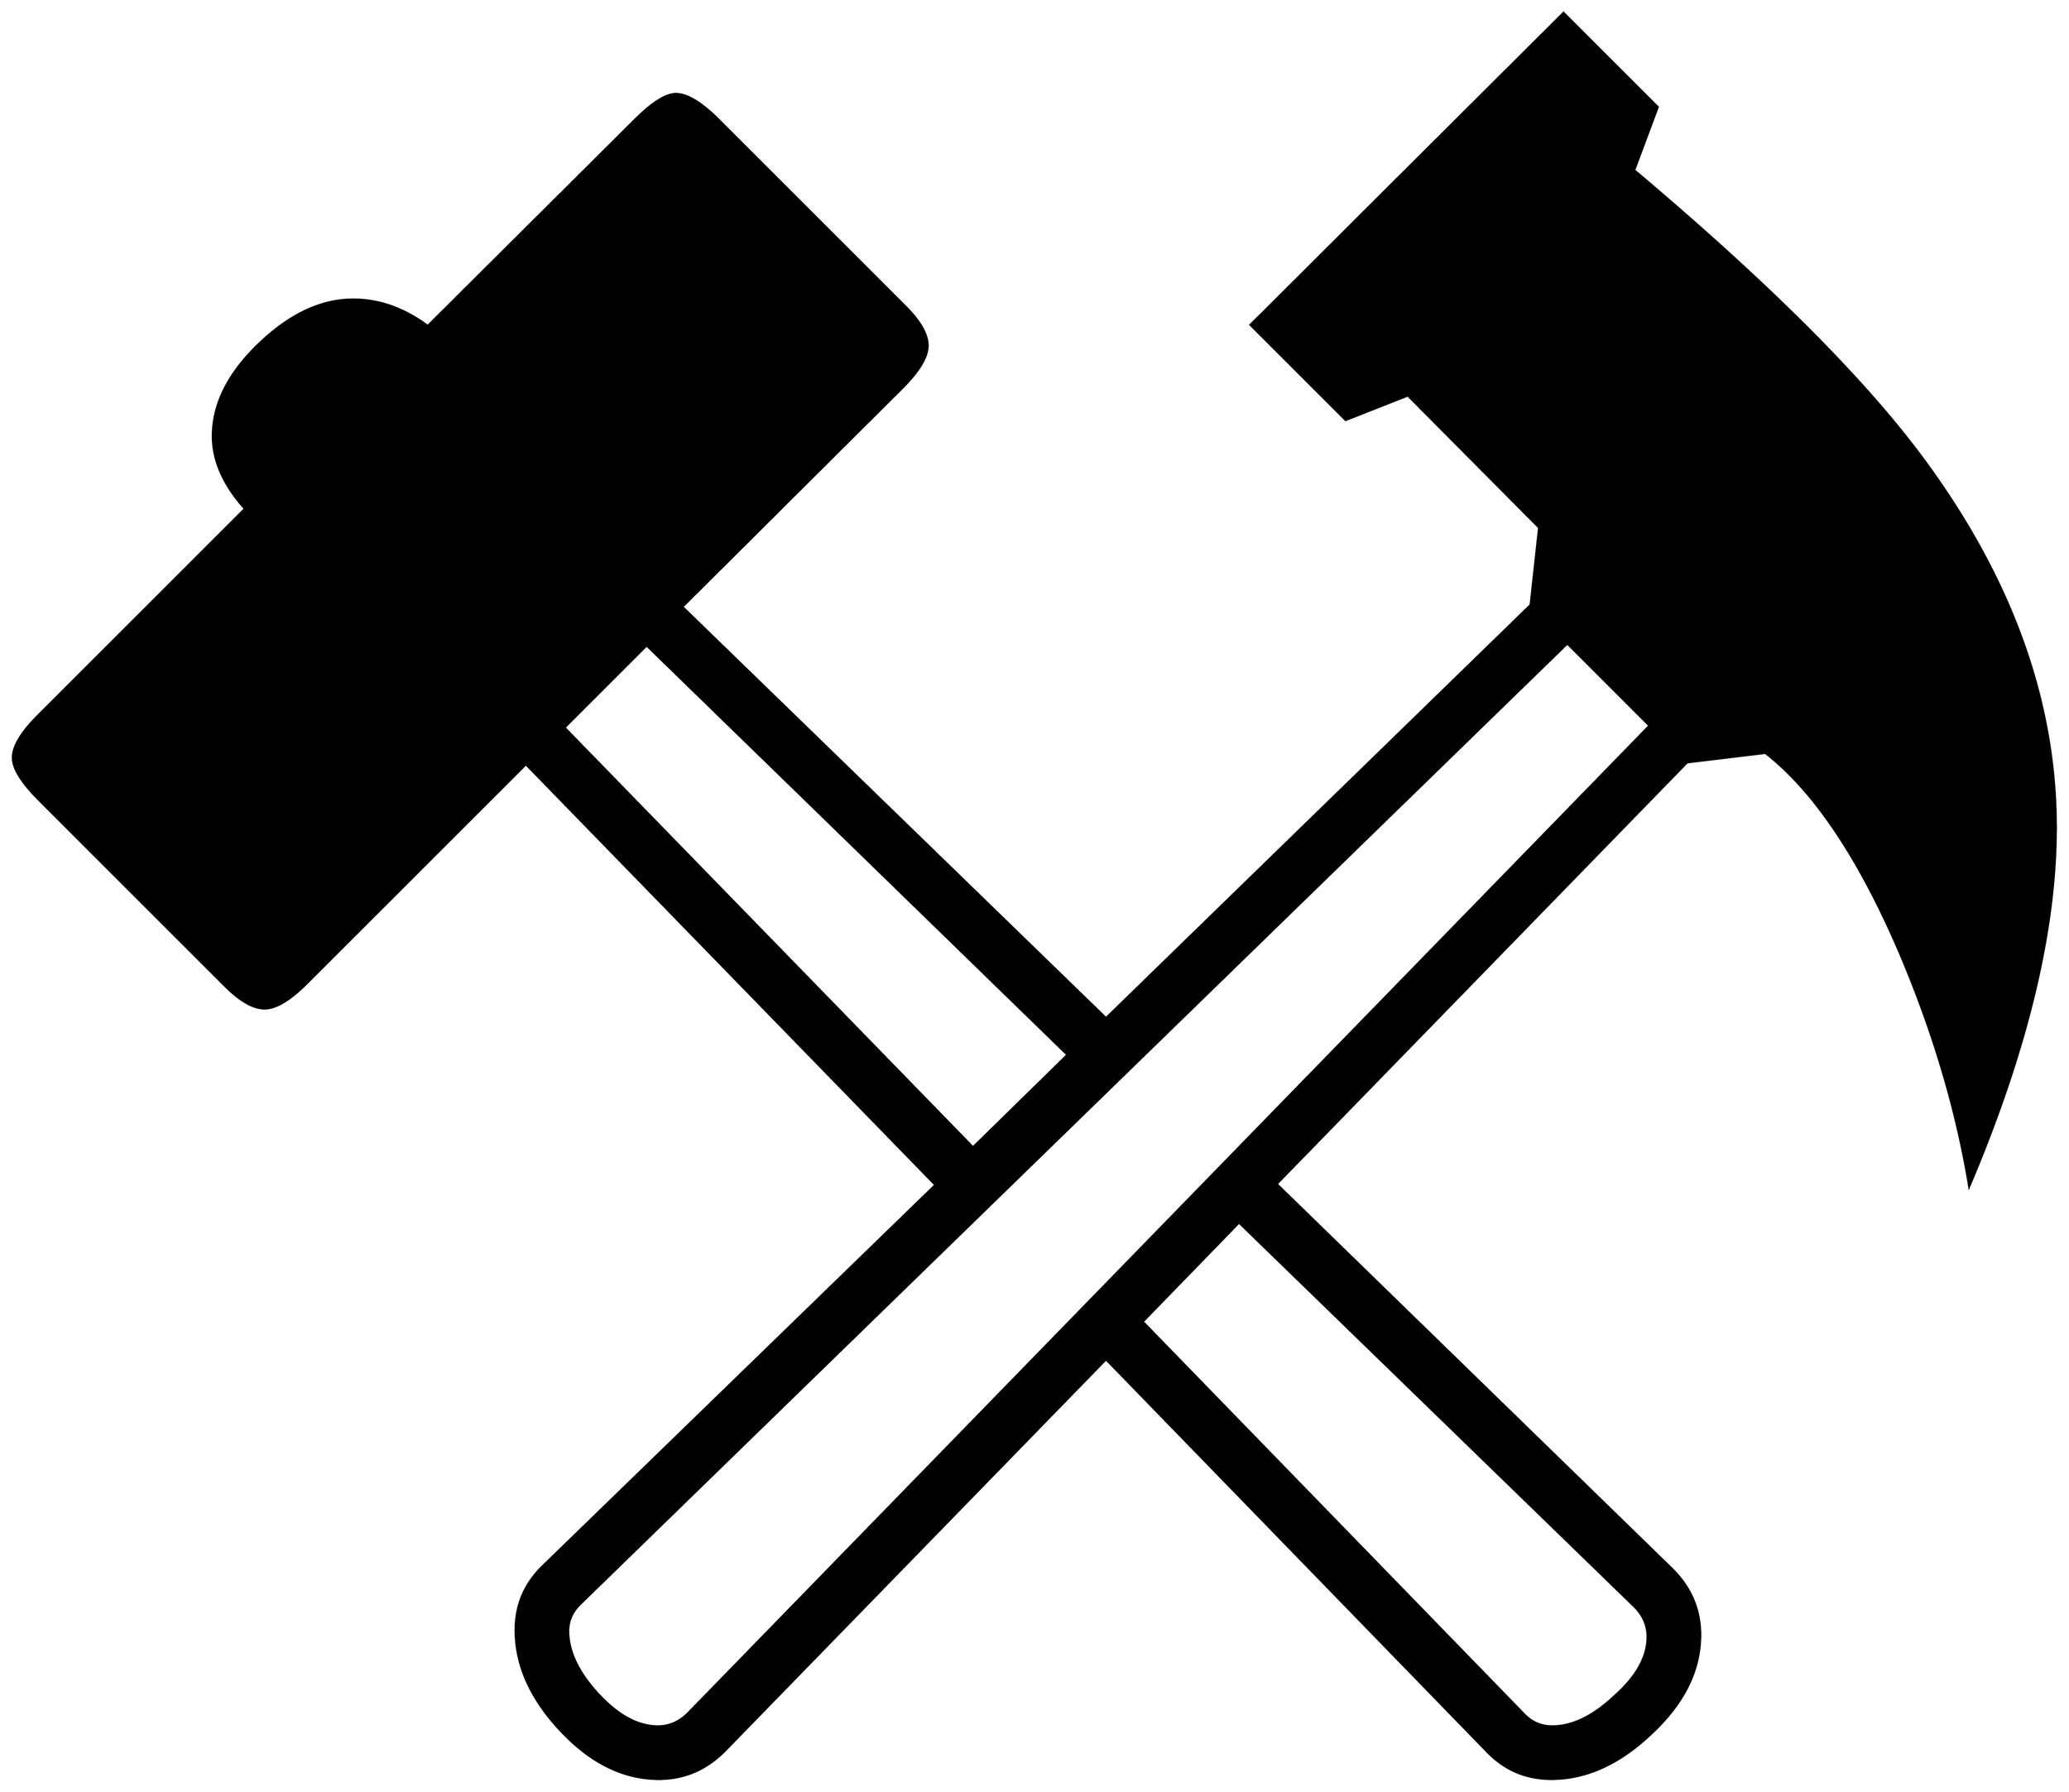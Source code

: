 


\begin{tikzpicture}[y=0.80pt, x=0.80pt, yscale=-1.0, xscale=1.0, inner sep=0pt, outer sep=0pt]
\begin{scope}[shift={(100.0,1722.0)},nonzero rule]
  \path[draw=.,fill=.,line width=1.600pt] (2246.0,-671.0) ..
    controls (2246.0,-561.667) and (2215.333,-434.667) ..
    (2154.0,-290.0) .. controls (2140.667,-371.333) and
    (2116.0,-454.333) .. (2080.0,-539.0) .. controls
    (2036.667,-639.667) and (1989.333,-710.0) .. (1938.0,-750.0) --
    (1855.0,-740.0) -- (1420.0,-293.0) -- (1838.0,114.0) ..
    controls (1858.667,134.0) and (1869.0,157.667) .. (1869.0,185.0)
    .. controls (1869.0,222.333) and (1852.0,257.0) ..
    (1818.0,289.0) .. controls (1784.0,321.667) and (1748.333,338.0)
    .. (1711.0,338.0) .. controls (1684.333,338.0) and
    (1661.667,328.333) .. (1643.0,309.0) -- (1239.0,-107.0) --
    (836.0,307.0) .. controls (816.0,327.667) and (792.333,338.0) ..
    (765.0,338.0) .. controls (727.667,338.0) and (693.0,321.0) ..
    (661.0,287.0) .. controls (629.0,253.0) and (613.0,217.333) ..
    (613.0,180.0) .. controls (613.0,153.333) and (622.667,130.667) ..
    (642.0,112.0) -- (1058.0,-292.0) -- (624.0,-738.0) --
    (392.0,-506.0) .. controls (374.0,-488.0) and (359.0,-479.0)
    .. (347.0,-479.0) .. controls (335.0,-479.0) and
    (321.0,-487.0) .. (305.0,-503.0) -- (108.0,-700.0) ..
    controls (89.333,-718.667) and (80.0,-733.667) .. (80.0,-745.0) ..
    controls (80.0,-757.0) and (89.0,-772.0) .. (107.0,-790.0)
    -- (326.0,-1009.0) .. controls (303.333,-1034.333) and
    (292.0,-1060.0) .. (292.0,-1086.0) .. controls
    (292.0,-1120.0) and (308.333,-1152.667) .. (341.0,-1184.0) ..
    controls (373.667,-1215.333) and (407.0,-1231.0) ..
    (441.0,-1231.0) .. controls (468.333,-1231.0) and
    (494.667,-1221.667) .. (520.0,-1203.0) -- (739.0,-1421.0) ..
    controls (757.667,-1439.667) and (772.333,-1449.0) ..
    (783.0,-1449.0) .. controls (795.0,-1449.0) and
    (810.333,-1439.667) .. (829.0,-1421.0) -- (1026.0,-1224.0) ..
    controls (1042.0,-1208.0) and (1050.0,-1194.0) ..
    (1050.0,-1182.0) .. controls (1050.0,-1170.0) and
    (1041.0,-1155.0) .. (1023.0,-1137.0) -- (790.0,-905.0) --
    (1239.0,-469.0) -- (1689.0,-907.0) -- (1698.0,-989.0) --
    (1559.0,-1129.0) -- (1493.0,-1103.0) -- (1392.0,-1204.0) --
    (1724.0,-1535.0) -- (1824.0,-1435.0) -- (1799.0,-1368.0) ..
    controls (1939.0,-1250.0) and (2040.333,-1149.0) ..
    (2103.0,-1065.0) .. controls (2198.333,-937.0) and
    (2246.0,-805.667) .. (2246.0,-671.0) -- cycle(1815.0,-779.0)
    -- (1728.0,-866.0) -- (681.0,153.0) .. controls
    (673.0,161.0) and (669.0,170.333) .. (669.0,181.0) .. controls
    (669.0,202.333) and (679.333,224.333) .. (700.0,247.0) .. controls
    (721.333,270.333) and (742.667,282.0) .. (764.0,282.0) .. controls
    (776.0,282.0) and (786.667,277.333) .. (796.0,268.0) --
    (1815.0,-779.0) -- cycle(1813.0,187.0) .. controls
    (1813.0,175.0) and (1808.333,164.333) .. (1799.0,155.0) --
    (1380.0,-252.0) -- (1278.0,-147.0) -- (1683.0,270.0) ..
    controls (1691.0,278.0) and (1700.667,282.0) .. (1712.0,282.0)
    .. controls (1733.333,282.0) and (1755.333,271.333) ..
    (1778.0,250.0) .. controls (1801.333,229.333) and (1813.0,208.333)
    .. (1813.0,187.0) -- cycle(1198.0,-430.0) -- (752.0,-864.0)
    -- (665.0,-777.0) -- (1098.0,-332.0) -- (1198.0,-430.0) --
    cycle;
\end{scope}

\end{tikzpicture}

